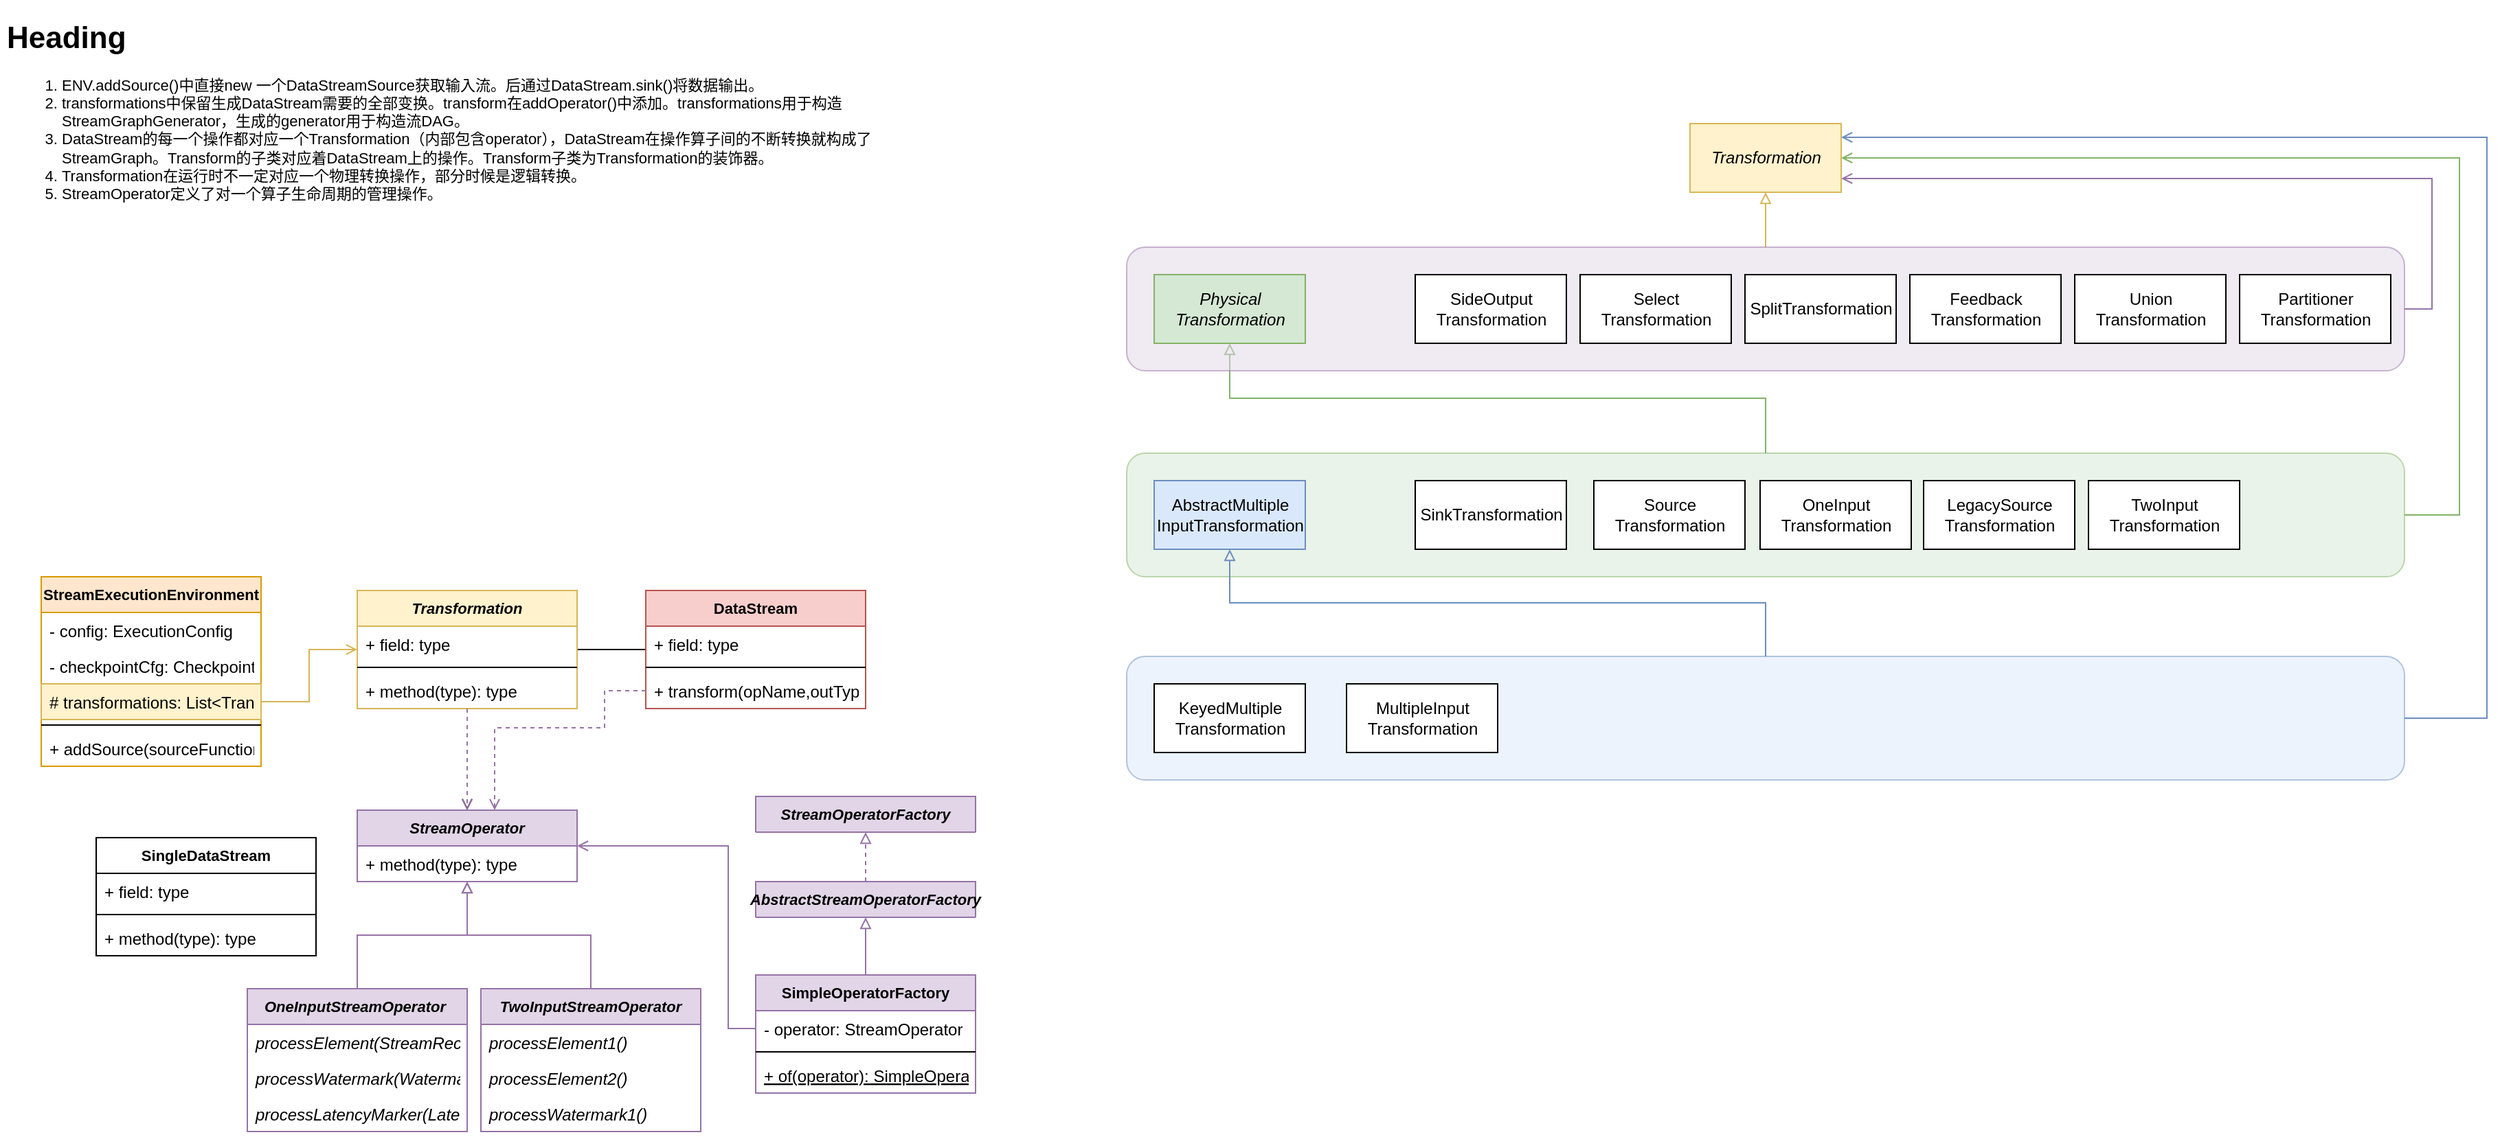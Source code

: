 <mxfile version="13.9.9" type="device"><diagram id="yULKoqrB2Og3jw7AV0RS" name="第 1 页"><mxGraphModel dx="768" dy="483" grid="1" gridSize="10" guides="1" tooltips="1" connect="1" arrows="1" fold="1" page="1" pageScale="1" pageWidth="827" pageHeight="1169" math="0" shadow="0"><root><mxCell id="0"/><mxCell id="1" parent="0"/><mxCell id="eli8ipS125QqCG2jNQnY-22" style="edgeStyle=orthogonalEdgeStyle;rounded=0;orthogonalLoop=1;jettySize=auto;html=1;endArrow=block;endFill=0;fillColor=#d5e8d4;strokeColor=#82b366;" edge="1" parent="1" source="eli8ipS125QqCG2jNQnY-20" target="eli8ipS125QqCG2jNQnY-6"><mxGeometry relative="1" as="geometry"/></mxCell><mxCell id="eli8ipS125QqCG2jNQnY-24" style="edgeStyle=orthogonalEdgeStyle;rounded=0;orthogonalLoop=1;jettySize=auto;html=1;endArrow=open;endFill=0;fillColor=#d5e8d4;strokeColor=#82b366;" edge="1" parent="1" source="eli8ipS125QqCG2jNQnY-20" target="eli8ipS125QqCG2jNQnY-5"><mxGeometry relative="1" as="geometry"><Array as="points"><mxPoint x="1830" y="395"/><mxPoint x="1830" y="135"/></Array></mxGeometry></mxCell><mxCell id="eli8ipS125QqCG2jNQnY-20" value="" style="rounded=1;whiteSpace=wrap;html=1;fillColor=#d5e8d4;strokeColor=#82b366;opacity=50;" vertex="1" parent="1"><mxGeometry x="860" y="350" width="930" height="90" as="geometry"/></mxCell><mxCell id="eli8ipS125QqCG2jNQnY-21" style="edgeStyle=orthogonalEdgeStyle;rounded=0;orthogonalLoop=1;jettySize=auto;html=1;fillColor=#fff2cc;strokeColor=#d6b656;endArrow=block;endFill=0;" edge="1" parent="1" source="eli8ipS125QqCG2jNQnY-18" target="eli8ipS125QqCG2jNQnY-5"><mxGeometry relative="1" as="geometry"/></mxCell><mxCell id="eli8ipS125QqCG2jNQnY-23" style="edgeStyle=orthogonalEdgeStyle;rounded=0;orthogonalLoop=1;jettySize=auto;html=1;endArrow=open;endFill=0;fillColor=#e1d5e7;strokeColor=#9673a6;" edge="1" parent="1" source="eli8ipS125QqCG2jNQnY-18" target="eli8ipS125QqCG2jNQnY-5"><mxGeometry relative="1" as="geometry"><Array as="points"><mxPoint x="1810" y="245"/><mxPoint x="1810" y="150"/></Array></mxGeometry></mxCell><mxCell id="eli8ipS125QqCG2jNQnY-18" value="" style="rounded=1;whiteSpace=wrap;html=1;fillColor=#e1d5e7;strokeColor=#9673a6;opacity=50;" vertex="1" parent="1"><mxGeometry x="860" y="200" width="930" height="90" as="geometry"/></mxCell><mxCell id="aryg9OnAjmtyDW_K0VWb-1" value="StreamExecutionEnvironment" style="swimlane;fontStyle=1;align=center;verticalAlign=top;childLayout=stackLayout;horizontal=1;startSize=26;horizontalStack=0;resizeParent=1;resizeParentMax=0;resizeLast=0;collapsible=1;marginBottom=0;fontSize=11;fillColor=#ffe6cc;strokeColor=#d79b00;" parent="1" vertex="1"><mxGeometry x="70" y="440" width="160" height="138" as="geometry"/></mxCell><mxCell id="aryg9OnAjmtyDW_K0VWb-2" value="- config: ExecutionConfig" style="text;strokeColor=none;fillColor=none;align=left;verticalAlign=top;spacingLeft=4;spacingRight=4;overflow=hidden;rotatable=0;points=[[0,0.5],[1,0.5]];portConstraint=eastwest;" parent="aryg9OnAjmtyDW_K0VWb-1" vertex="1"><mxGeometry y="26" width="160" height="26" as="geometry"/></mxCell><mxCell id="aryg9OnAjmtyDW_K0VWb-5" value="- checkpointCfg: CheckpointConfig" style="text;strokeColor=none;fillColor=none;align=left;verticalAlign=top;spacingLeft=4;spacingRight=4;overflow=hidden;rotatable=0;points=[[0,0.5],[1,0.5]];portConstraint=eastwest;" parent="aryg9OnAjmtyDW_K0VWb-1" vertex="1"><mxGeometry y="52" width="160" height="26" as="geometry"/></mxCell><mxCell id="aryg9OnAjmtyDW_K0VWb-7" value="# transformations: List&lt;Transformation&lt;?&gt;&gt;" style="text;strokeColor=#d6b656;fillColor=#fff2cc;align=left;verticalAlign=top;spacingLeft=4;spacingRight=4;overflow=hidden;rotatable=0;points=[[0,0.5],[1,0.5]];portConstraint=eastwest;" parent="aryg9OnAjmtyDW_K0VWb-1" vertex="1"><mxGeometry y="78" width="160" height="26" as="geometry"/></mxCell><mxCell id="aryg9OnAjmtyDW_K0VWb-3" value="" style="line;strokeWidth=1;fillColor=none;align=left;verticalAlign=middle;spacingTop=-1;spacingLeft=3;spacingRight=3;rotatable=0;labelPosition=right;points=[];portConstraint=eastwest;" parent="aryg9OnAjmtyDW_K0VWb-1" vertex="1"><mxGeometry y="104" width="160" height="8" as="geometry"/></mxCell><mxCell id="aryg9OnAjmtyDW_K0VWb-4" value="+ addSource(sourceFunction, sourceName, typeInfo): DataStreamSource&lt;OUT&gt;" style="text;strokeColor=none;fillColor=none;align=left;verticalAlign=top;spacingLeft=4;spacingRight=4;overflow=hidden;rotatable=0;points=[[0,0.5],[1,0.5]];portConstraint=eastwest;" parent="aryg9OnAjmtyDW_K0VWb-1" vertex="1"><mxGeometry y="112" width="160" height="26" as="geometry"/></mxCell><mxCell id="aryg9OnAjmtyDW_K0VWb-6" value="&lt;h1&gt;Heading&lt;/h1&gt;&lt;p&gt;&lt;/p&gt;&lt;ol&gt;&lt;li&gt;ENV.addSource()中直接new 一个DataStreamSource获取输入流。后通过DataStream.sink()将数据输出。&lt;/li&gt;&lt;li&gt;transformations中保留生成DataStream需要的全部变换。transform在addOperator()中添加。transformations用于构造StreamGraphGenerator，生成的generator用于构造流DAG。&lt;/li&gt;&lt;li&gt;DataStream的每一个操作都对应一个Transformation（内部包含operator），DataStream在操作算子间的不断转换就构成了StreamGraph。Transform的子类对应着DataStream上的操作。Transform子类为Transformation的装饰器。&lt;/li&gt;&lt;li&gt;Transformation在运行时不一定对应一个物理转换操作，部分时候是逻辑转换。&lt;/li&gt;&lt;li&gt;StreamOperator定义了对一个算子生命周期的管理操作。&lt;/li&gt;&lt;/ol&gt;&lt;p&gt;&lt;/p&gt;" style="text;html=1;strokeColor=none;fillColor=none;spacing=5;spacingTop=-20;whiteSpace=wrap;overflow=hidden;rounded=0;fontSize=11;" parent="1" vertex="1"><mxGeometry x="40" y="30" width="640" height="210" as="geometry"/></mxCell><mxCell id="aryg9OnAjmtyDW_K0VWb-17" style="edgeStyle=orthogonalEdgeStyle;rounded=0;orthogonalLoop=1;jettySize=auto;html=1;endArrow=none;endFill=0;fontSize=11;" parent="1" source="aryg9OnAjmtyDW_K0VWb-8" target="aryg9OnAjmtyDW_K0VWb-12" edge="1"><mxGeometry relative="1" as="geometry"/></mxCell><mxCell id="aryg9OnAjmtyDW_K0VWb-49" style="edgeStyle=orthogonalEdgeStyle;rounded=0;orthogonalLoop=1;jettySize=auto;html=1;endArrow=open;endFill=0;fontSize=11;dashed=1;" parent="1" source="aryg9OnAjmtyDW_K0VWb-8" target="aryg9OnAjmtyDW_K0VWb-21" edge="1"><mxGeometry relative="1" as="geometry"/></mxCell><mxCell id="aryg9OnAjmtyDW_K0VWb-8" value="Transformation" style="swimlane;fontStyle=3;align=center;verticalAlign=top;childLayout=stackLayout;horizontal=1;startSize=26;horizontalStack=0;resizeParent=1;resizeParentMax=0;resizeLast=0;collapsible=1;marginBottom=0;fontSize=11;fillColor=#fff2cc;strokeColor=#d6b656;" parent="1" vertex="1"><mxGeometry x="300" y="450" width="160" height="86" as="geometry"/></mxCell><mxCell id="aryg9OnAjmtyDW_K0VWb-9" value="+ field: type" style="text;strokeColor=none;fillColor=none;align=left;verticalAlign=top;spacingLeft=4;spacingRight=4;overflow=hidden;rotatable=0;points=[[0,0.5],[1,0.5]];portConstraint=eastwest;" parent="aryg9OnAjmtyDW_K0VWb-8" vertex="1"><mxGeometry y="26" width="160" height="26" as="geometry"/></mxCell><mxCell id="aryg9OnAjmtyDW_K0VWb-10" value="" style="line;strokeWidth=1;fillColor=none;align=left;verticalAlign=middle;spacingTop=-1;spacingLeft=3;spacingRight=3;rotatable=0;labelPosition=right;points=[];portConstraint=eastwest;" parent="aryg9OnAjmtyDW_K0VWb-8" vertex="1"><mxGeometry y="52" width="160" height="8" as="geometry"/></mxCell><mxCell id="aryg9OnAjmtyDW_K0VWb-11" value="+ method(type): type" style="text;strokeColor=none;fillColor=none;align=left;verticalAlign=top;spacingLeft=4;spacingRight=4;overflow=hidden;rotatable=0;points=[[0,0.5],[1,0.5]];portConstraint=eastwest;" parent="aryg9OnAjmtyDW_K0VWb-8" vertex="1"><mxGeometry y="60" width="160" height="26" as="geometry"/></mxCell><mxCell id="aryg9OnAjmtyDW_K0VWb-12" value="DataStream" style="swimlane;fontStyle=1;align=center;verticalAlign=top;childLayout=stackLayout;horizontal=1;startSize=26;horizontalStack=0;resizeParent=1;resizeParentMax=0;resizeLast=0;collapsible=1;marginBottom=0;fontSize=11;fillColor=#f8cecc;strokeColor=#b85450;" parent="1" vertex="1"><mxGeometry x="510" y="450" width="160" height="86" as="geometry"/></mxCell><mxCell id="aryg9OnAjmtyDW_K0VWb-13" value="+ field: type" style="text;strokeColor=none;fillColor=none;align=left;verticalAlign=top;spacingLeft=4;spacingRight=4;overflow=hidden;rotatable=0;points=[[0,0.5],[1,0.5]];portConstraint=eastwest;" parent="aryg9OnAjmtyDW_K0VWb-12" vertex="1"><mxGeometry y="26" width="160" height="26" as="geometry"/></mxCell><mxCell id="aryg9OnAjmtyDW_K0VWb-14" value="" style="line;strokeWidth=1;fillColor=none;align=left;verticalAlign=middle;spacingTop=-1;spacingLeft=3;spacingRight=3;rotatable=0;labelPosition=right;points=[];portConstraint=eastwest;" parent="aryg9OnAjmtyDW_K0VWb-12" vertex="1"><mxGeometry y="52" width="160" height="8" as="geometry"/></mxCell><mxCell id="aryg9OnAjmtyDW_K0VWb-15" value="+ transform(opName,outType,operator)" style="text;strokeColor=none;fillColor=none;align=left;verticalAlign=top;spacingLeft=4;spacingRight=4;overflow=hidden;rotatable=0;points=[[0,0.5],[1,0.5]];portConstraint=eastwest;" parent="aryg9OnAjmtyDW_K0VWb-12" vertex="1"><mxGeometry y="60" width="160" height="26" as="geometry"/></mxCell><mxCell id="aryg9OnAjmtyDW_K0VWb-16" style="edgeStyle=orthogonalEdgeStyle;rounded=0;orthogonalLoop=1;jettySize=auto;html=1;fontSize=11;endArrow=open;endFill=0;fillColor=#fff2cc;strokeColor=#d6b656;" parent="1" source="aryg9OnAjmtyDW_K0VWb-7" target="aryg9OnAjmtyDW_K0VWb-8" edge="1"><mxGeometry relative="1" as="geometry"/></mxCell><mxCell id="aryg9OnAjmtyDW_K0VWb-21" value="StreamOperator" style="swimlane;fontStyle=3;align=center;verticalAlign=top;childLayout=stackLayout;horizontal=1;startSize=26;horizontalStack=0;resizeParent=1;resizeParentMax=0;resizeLast=0;collapsible=1;marginBottom=0;fontSize=11;fillColor=#e1d5e7;strokeColor=#9673a6;" parent="1" vertex="1"><mxGeometry x="300" y="610" width="160" height="52" as="geometry"/></mxCell><mxCell id="aryg9OnAjmtyDW_K0VWb-24" value="+ method(type): type" style="text;strokeColor=none;fillColor=none;align=left;verticalAlign=top;spacingLeft=4;spacingRight=4;overflow=hidden;rotatable=0;points=[[0,0.5],[1,0.5]];portConstraint=eastwest;" parent="aryg9OnAjmtyDW_K0VWb-21" vertex="1"><mxGeometry y="26" width="160" height="26" as="geometry"/></mxCell><mxCell id="aryg9OnAjmtyDW_K0VWb-47" style="edgeStyle=orthogonalEdgeStyle;rounded=0;orthogonalLoop=1;jettySize=auto;html=1;endArrow=block;endFill=0;fontSize=11;fillColor=#e1d5e7;strokeColor=#9673a6;" parent="1" source="aryg9OnAjmtyDW_K0VWb-33" target="aryg9OnAjmtyDW_K0VWb-21" edge="1"><mxGeometry relative="1" as="geometry"/></mxCell><mxCell id="aryg9OnAjmtyDW_K0VWb-33" value="OneInputStreamOperator " style="swimlane;fontStyle=3;align=center;verticalAlign=top;childLayout=stackLayout;horizontal=1;startSize=26;horizontalStack=0;resizeParent=1;resizeParentMax=0;resizeLast=0;collapsible=1;marginBottom=0;fontSize=11;fillColor=#e1d5e7;strokeColor=#9673a6;" parent="1" vertex="1"><mxGeometry x="220" y="740" width="160" height="104" as="geometry"/></mxCell><mxCell id="aryg9OnAjmtyDW_K0VWb-36" value="processElement(StreamRecord&lt;IN&gt;): void" style="text;strokeColor=none;fillColor=none;align=left;verticalAlign=top;spacingLeft=4;spacingRight=4;overflow=hidden;rotatable=0;points=[[0,0.5],[1,0.5]];portConstraint=eastwest;fontStyle=2" parent="aryg9OnAjmtyDW_K0VWb-33" vertex="1"><mxGeometry y="26" width="160" height="26" as="geometry"/></mxCell><mxCell id="aryg9OnAjmtyDW_K0VWb-41" value="processWatermark(Watermark): void" style="text;strokeColor=none;fillColor=none;align=left;verticalAlign=top;spacingLeft=4;spacingRight=4;overflow=hidden;rotatable=0;points=[[0,0.5],[1,0.5]];portConstraint=eastwest;fontStyle=2" parent="aryg9OnAjmtyDW_K0VWb-33" vertex="1"><mxGeometry y="52" width="160" height="26" as="geometry"/></mxCell><mxCell id="aryg9OnAjmtyDW_K0VWb-42" value="processLatencyMarker(LatencyMarker)" style="text;strokeColor=none;fillColor=none;align=left;verticalAlign=top;spacingLeft=4;spacingRight=4;overflow=hidden;rotatable=0;points=[[0,0.5],[1,0.5]];portConstraint=eastwest;fontStyle=2" parent="aryg9OnAjmtyDW_K0VWb-33" vertex="1"><mxGeometry y="78" width="160" height="26" as="geometry"/></mxCell><mxCell id="aryg9OnAjmtyDW_K0VWb-48" style="edgeStyle=orthogonalEdgeStyle;rounded=0;orthogonalLoop=1;jettySize=auto;html=1;endArrow=block;endFill=0;fontSize=11;fillColor=#e1d5e7;strokeColor=#9673a6;" parent="1" source="aryg9OnAjmtyDW_K0VWb-37" target="aryg9OnAjmtyDW_K0VWb-21" edge="1"><mxGeometry relative="1" as="geometry"/></mxCell><mxCell id="aryg9OnAjmtyDW_K0VWb-37" value="TwoInputStreamOperator" style="swimlane;fontStyle=3;align=center;verticalAlign=top;childLayout=stackLayout;horizontal=1;startSize=26;horizontalStack=0;resizeParent=1;resizeParentMax=0;resizeLast=0;collapsible=1;marginBottom=0;fontSize=11;fillColor=#e1d5e7;strokeColor=#9673a6;" parent="1" vertex="1"><mxGeometry x="390" y="740" width="160" height="104" as="geometry"/></mxCell><mxCell id="aryg9OnAjmtyDW_K0VWb-40" value="processElement1()" style="text;strokeColor=none;fillColor=none;align=left;verticalAlign=top;spacingLeft=4;spacingRight=4;overflow=hidden;rotatable=0;points=[[0,0.5],[1,0.5]];portConstraint=eastwest;fontStyle=2" parent="aryg9OnAjmtyDW_K0VWb-37" vertex="1"><mxGeometry y="26" width="160" height="26" as="geometry"/></mxCell><mxCell id="aryg9OnAjmtyDW_K0VWb-44" value="processElement2()" style="text;strokeColor=none;fillColor=none;align=left;verticalAlign=top;spacingLeft=4;spacingRight=4;overflow=hidden;rotatable=0;points=[[0,0.5],[1,0.5]];portConstraint=eastwest;fontStyle=2" parent="aryg9OnAjmtyDW_K0VWb-37" vertex="1"><mxGeometry y="52" width="160" height="26" as="geometry"/></mxCell><mxCell id="aryg9OnAjmtyDW_K0VWb-45" value="processWatermark1()" style="text;strokeColor=none;fillColor=none;align=left;verticalAlign=top;spacingLeft=4;spacingRight=4;overflow=hidden;rotatable=0;points=[[0,0.5],[1,0.5]];portConstraint=eastwest;fontStyle=2" parent="aryg9OnAjmtyDW_K0VWb-37" vertex="1"><mxGeometry y="78" width="160" height="26" as="geometry"/></mxCell><mxCell id="aryg9OnAjmtyDW_K0VWb-50" style="edgeStyle=orthogonalEdgeStyle;rounded=0;orthogonalLoop=1;jettySize=auto;html=1;exitX=0;exitY=0.5;exitDx=0;exitDy=0;dashed=1;endArrow=open;endFill=0;fontSize=11;fillColor=#e1d5e7;strokeColor=#9673a6;" parent="1" source="aryg9OnAjmtyDW_K0VWb-15" target="aryg9OnAjmtyDW_K0VWb-21" edge="1"><mxGeometry relative="1" as="geometry"><Array as="points"><mxPoint x="480" y="523"/><mxPoint x="480" y="550"/><mxPoint x="400" y="550"/></Array></mxGeometry></mxCell><mxCell id="aryg9OnAjmtyDW_K0VWb-51" style="edgeStyle=orthogonalEdgeStyle;rounded=0;orthogonalLoop=1;jettySize=auto;html=1;endArrow=open;endFill=0;fontSize=11;dashed=1;fillColor=#e1d5e7;strokeColor=#9673a6;" parent="1" edge="1"><mxGeometry relative="1" as="geometry"><mxPoint x="380" y="536" as="sourcePoint"/><mxPoint x="380" y="610" as="targetPoint"/></mxGeometry></mxCell><mxCell id="aryg9OnAjmtyDW_K0VWb-56" value="SingleDataStream" style="swimlane;fontStyle=1;align=center;verticalAlign=top;childLayout=stackLayout;horizontal=1;startSize=26;horizontalStack=0;resizeParent=1;resizeParentMax=0;resizeLast=0;collapsible=1;marginBottom=0;fontSize=11;" parent="1" vertex="1"><mxGeometry x="110" y="630" width="160" height="86" as="geometry"/></mxCell><mxCell id="aryg9OnAjmtyDW_K0VWb-57" value="+ field: type" style="text;strokeColor=none;fillColor=none;align=left;verticalAlign=top;spacingLeft=4;spacingRight=4;overflow=hidden;rotatable=0;points=[[0,0.5],[1,0.5]];portConstraint=eastwest;" parent="aryg9OnAjmtyDW_K0VWb-56" vertex="1"><mxGeometry y="26" width="160" height="26" as="geometry"/></mxCell><mxCell id="aryg9OnAjmtyDW_K0VWb-58" value="" style="line;strokeWidth=1;fillColor=none;align=left;verticalAlign=middle;spacingTop=-1;spacingLeft=3;spacingRight=3;rotatable=0;labelPosition=right;points=[];portConstraint=eastwest;" parent="aryg9OnAjmtyDW_K0VWb-56" vertex="1"><mxGeometry y="52" width="160" height="8" as="geometry"/></mxCell><mxCell id="aryg9OnAjmtyDW_K0VWb-59" value="+ method(type): type" style="text;strokeColor=none;fillColor=none;align=left;verticalAlign=top;spacingLeft=4;spacingRight=4;overflow=hidden;rotatable=0;points=[[0,0.5],[1,0.5]];portConstraint=eastwest;" parent="aryg9OnAjmtyDW_K0VWb-56" vertex="1"><mxGeometry y="60" width="160" height="26" as="geometry"/></mxCell><mxCell id="eli8ipS125QqCG2jNQnY-1" value="StreamOperatorFactory" style="swimlane;fontStyle=3;align=center;verticalAlign=top;childLayout=stackLayout;horizontal=1;startSize=26;horizontalStack=0;resizeParent=1;resizeParentMax=0;resizeLast=0;collapsible=1;marginBottom=0;fontSize=11;fillColor=#e1d5e7;strokeColor=#9673a6;" vertex="1" collapsed="1" parent="1"><mxGeometry x="590" y="600" width="160" height="26" as="geometry"><mxRectangle x="590" y="600" width="160" height="52" as="alternateBounds"/></mxGeometry></mxCell><mxCell id="eli8ipS125QqCG2jNQnY-4" value="+ method(type): type" style="text;strokeColor=none;fillColor=none;align=left;verticalAlign=top;spacingLeft=4;spacingRight=4;overflow=hidden;rotatable=0;points=[[0,0.5],[1,0.5]];portConstraint=eastwest;" vertex="1" parent="eli8ipS125QqCG2jNQnY-1"><mxGeometry y="26" width="160" height="26" as="geometry"/></mxCell><mxCell id="eli8ipS125QqCG2jNQnY-5" value="Transformation" style="html=1;fontStyle=2;fillColor=#fff2cc;strokeColor=#d6b656;" vertex="1" parent="1"><mxGeometry x="1270" y="110" width="110" height="50" as="geometry"/></mxCell><mxCell id="eli8ipS125QqCG2jNQnY-6" value="Physical&lt;br&gt;Transformation" style="html=1;fontStyle=2;fillColor=#d5e8d4;strokeColor=#82b366;" vertex="1" parent="1"><mxGeometry x="880" y="220" width="110" height="50" as="geometry"/></mxCell><mxCell id="eli8ipS125QqCG2jNQnY-7" value="OneInput&lt;br&gt;Transformation" style="html=1;" vertex="1" parent="1"><mxGeometry x="1321" y="370" width="110" height="50" as="geometry"/></mxCell><mxCell id="eli8ipS125QqCG2jNQnY-8" value="Source&lt;br&gt;Transformation" style="html=1;" vertex="1" parent="1"><mxGeometry x="1200" y="370" width="110" height="50" as="geometry"/></mxCell><mxCell id="eli8ipS125QqCG2jNQnY-9" value="SideOutput&lt;br&gt;Transformation" style="html=1;" vertex="1" parent="1"><mxGeometry x="1070" y="220" width="110" height="50" as="geometry"/></mxCell><mxCell id="eli8ipS125QqCG2jNQnY-10" value="Select&lt;br&gt;Transformation" style="html=1;" vertex="1" parent="1"><mxGeometry x="1190" y="220" width="110" height="50" as="geometry"/></mxCell><mxCell id="eli8ipS125QqCG2jNQnY-11" value="SinkTransformation" style="html=1;" vertex="1" parent="1"><mxGeometry x="1070" y="370" width="110" height="50" as="geometry"/></mxCell><mxCell id="eli8ipS125QqCG2jNQnY-12" value="SplitTransformation" style="html=1;" vertex="1" parent="1"><mxGeometry x="1310" y="220" width="110" height="50" as="geometry"/></mxCell><mxCell id="eli8ipS125QqCG2jNQnY-13" value="Feedback&lt;br&gt;Transformation" style="html=1;" vertex="1" parent="1"><mxGeometry x="1430" y="220" width="110" height="50" as="geometry"/></mxCell><mxCell id="eli8ipS125QqCG2jNQnY-14" value="LegacySource&lt;br&gt;Transformation" style="html=1;" vertex="1" parent="1"><mxGeometry x="1440" y="370" width="110" height="50" as="geometry"/></mxCell><mxCell id="eli8ipS125QqCG2jNQnY-15" value="TwoInput&lt;br&gt;Transformation" style="html=1;" vertex="1" parent="1"><mxGeometry x="1560" y="370" width="110" height="50" as="geometry"/></mxCell><mxCell id="eli8ipS125QqCG2jNQnY-16" value="Union&lt;br&gt;Transformation" style="html=1;" vertex="1" parent="1"><mxGeometry x="1550" y="220" width="110" height="50" as="geometry"/></mxCell><mxCell id="eli8ipS125QqCG2jNQnY-17" value="Partitioner&lt;br&gt;Transformation" style="html=1;" vertex="1" parent="1"><mxGeometry x="1670" y="220" width="110" height="50" as="geometry"/></mxCell><mxCell id="eli8ipS125QqCG2jNQnY-25" value="AbstractMultiple&lt;br&gt;InputTransformation" style="html=1;fillColor=#dae8fc;strokeColor=#6c8ebf;" vertex="1" parent="1"><mxGeometry x="880" y="370" width="110" height="50" as="geometry"/></mxCell><mxCell id="eli8ipS125QqCG2jNQnY-29" style="edgeStyle=orthogonalEdgeStyle;rounded=0;orthogonalLoop=1;jettySize=auto;html=1;endArrow=open;endFill=0;fillColor=#dae8fc;strokeColor=#6c8ebf;" edge="1" parent="1" source="eli8ipS125QqCG2jNQnY-26" target="eli8ipS125QqCG2jNQnY-5"><mxGeometry relative="1" as="geometry"><Array as="points"><mxPoint x="1850" y="543"/><mxPoint x="1850" y="120"/></Array></mxGeometry></mxCell><mxCell id="eli8ipS125QqCG2jNQnY-30" style="edgeStyle=orthogonalEdgeStyle;rounded=0;orthogonalLoop=1;jettySize=auto;html=1;endArrow=block;endFill=0;fillColor=#dae8fc;strokeColor=#6c8ebf;" edge="1" parent="1" source="eli8ipS125QqCG2jNQnY-26" target="eli8ipS125QqCG2jNQnY-25"><mxGeometry relative="1" as="geometry"/></mxCell><mxCell id="eli8ipS125QqCG2jNQnY-26" value="" style="rounded=1;whiteSpace=wrap;html=1;fillColor=#dae8fc;strokeColor=#6c8ebf;opacity=50;" vertex="1" parent="1"><mxGeometry x="860" y="498" width="930" height="90" as="geometry"/></mxCell><mxCell id="eli8ipS125QqCG2jNQnY-27" value="KeyedMultiple&lt;br&gt;Transformation" style="html=1;" vertex="1" parent="1"><mxGeometry x="880" y="518" width="110" height="50" as="geometry"/></mxCell><mxCell id="eli8ipS125QqCG2jNQnY-28" value="MultipleInput&lt;br&gt;Transformation" style="html=1;" vertex="1" parent="1"><mxGeometry x="1020" y="518" width="110" height="50" as="geometry"/></mxCell><mxCell id="eli8ipS125QqCG2jNQnY-40" style="edgeStyle=orthogonalEdgeStyle;rounded=0;orthogonalLoop=1;jettySize=auto;html=1;endArrow=block;endFill=0;fillColor=#e1d5e7;strokeColor=#9673a6;entryX=0.5;entryY=1;entryDx=0;entryDy=0;" edge="1" parent="1" source="eli8ipS125QqCG2jNQnY-36" target="eli8ipS125QqCG2jNQnY-42"><mxGeometry relative="1" as="geometry"/></mxCell><mxCell id="eli8ipS125QqCG2jNQnY-36" value="SimpleOperatorFactory" style="swimlane;fontStyle=1;align=center;verticalAlign=top;childLayout=stackLayout;horizontal=1;startSize=26;horizontalStack=0;resizeParent=1;resizeParentMax=0;resizeLast=0;collapsible=1;marginBottom=0;fontSize=11;fillColor=#e1d5e7;strokeColor=#9673a6;" vertex="1" parent="1"><mxGeometry x="590" y="730" width="160" height="86" as="geometry"/></mxCell><mxCell id="eli8ipS125QqCG2jNQnY-37" value="- operator: StreamOperator" style="text;strokeColor=none;fillColor=none;align=left;verticalAlign=top;spacingLeft=4;spacingRight=4;overflow=hidden;rotatable=0;points=[[0,0.5],[1,0.5]];portConstraint=eastwest;" vertex="1" parent="eli8ipS125QqCG2jNQnY-36"><mxGeometry y="26" width="160" height="26" as="geometry"/></mxCell><mxCell id="eli8ipS125QqCG2jNQnY-38" value="" style="line;strokeWidth=1;fillColor=none;align=left;verticalAlign=middle;spacingTop=-1;spacingLeft=3;spacingRight=3;rotatable=0;labelPosition=right;points=[];portConstraint=eastwest;" vertex="1" parent="eli8ipS125QqCG2jNQnY-36"><mxGeometry y="52" width="160" height="8" as="geometry"/></mxCell><mxCell id="eli8ipS125QqCG2jNQnY-39" value="+ of(operator): SimpleOperatorFactory" style="text;strokeColor=none;fillColor=none;align=left;verticalAlign=top;spacingLeft=4;spacingRight=4;overflow=hidden;rotatable=0;points=[[0,0.5],[1,0.5]];portConstraint=eastwest;fontStyle=4" vertex="1" parent="eli8ipS125QqCG2jNQnY-36"><mxGeometry y="60" width="160" height="26" as="geometry"/></mxCell><mxCell id="eli8ipS125QqCG2jNQnY-41" style="edgeStyle=elbowEdgeStyle;rounded=0;orthogonalLoop=1;jettySize=auto;html=1;endArrow=open;endFill=0;fillColor=#e1d5e7;strokeColor=#9673a6;" edge="1" parent="1" source="eli8ipS125QqCG2jNQnY-37" target="aryg9OnAjmtyDW_K0VWb-21"><mxGeometry relative="1" as="geometry"><Array as="points"><mxPoint x="570" y="680"/><mxPoint x="580" y="720"/></Array></mxGeometry></mxCell><mxCell id="eli8ipS125QqCG2jNQnY-50" style="edgeStyle=elbowEdgeStyle;rounded=0;orthogonalLoop=1;jettySize=auto;html=1;endArrow=block;endFill=0;fillColor=#e1d5e7;strokeColor=#9673a6;dashed=1;" edge="1" parent="1" source="eli8ipS125QqCG2jNQnY-42" target="eli8ipS125QqCG2jNQnY-1"><mxGeometry relative="1" as="geometry"/></mxCell><mxCell id="eli8ipS125QqCG2jNQnY-42" value="AbstractStreamOperatorFactory" style="swimlane;fontStyle=3;align=center;verticalAlign=top;childLayout=stackLayout;horizontal=1;startSize=26;horizontalStack=0;resizeParent=1;resizeParentMax=0;resizeLast=0;collapsible=1;marginBottom=0;fontSize=11;fillColor=#e1d5e7;strokeColor=#9673a6;" vertex="1" collapsed="1" parent="1"><mxGeometry x="590" y="662" width="160" height="26" as="geometry"><mxRectangle x="590" y="662" width="160" height="52" as="alternateBounds"/></mxGeometry></mxCell><mxCell id="eli8ipS125QqCG2jNQnY-43" value="+ method(type): type" style="text;strokeColor=none;fillColor=none;align=left;verticalAlign=top;spacingLeft=4;spacingRight=4;overflow=hidden;rotatable=0;points=[[0,0.5],[1,0.5]];portConstraint=eastwest;" vertex="1" parent="eli8ipS125QqCG2jNQnY-42"><mxGeometry y="26" width="160" height="26" as="geometry"/></mxCell></root></mxGraphModel></diagram></mxfile>